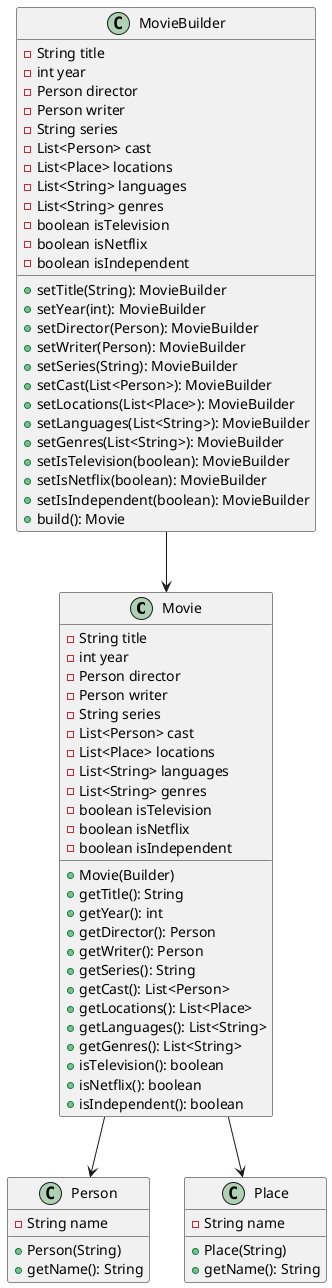 @startuml

class Movie {
    - String title
    - int year
    - Person director
    - Person writer
    - String series
    - List<Person> cast
    - List<Place> locations
    - List<String> languages
    - List<String> genres
    - boolean isTelevision
    - boolean isNetflix
    - boolean isIndependent
    + Movie(Builder)
    + getTitle(): String
    + getYear(): int
    + getDirector(): Person
    + getWriter(): Person
    + getSeries(): String
    + getCast(): List<Person>
    + getLocations(): List<Place>
    + getLanguages(): List<String>
    + getGenres(): List<String>
    + isTelevision(): boolean
    + isNetflix(): boolean
    + isIndependent(): boolean
}

class MovieBuilder {
    - String title
    - int year
    - Person director
    - Person writer
    - String series
    - List<Person> cast
    - List<Place> locations
    - List<String> languages
    - List<String> genres
    - boolean isTelevision
    - boolean isNetflix
    - boolean isIndependent
    + setTitle(String): MovieBuilder
    + setYear(int): MovieBuilder
    + setDirector(Person): MovieBuilder
    + setWriter(Person): MovieBuilder
    + setSeries(String): MovieBuilder
    + setCast(List<Person>): MovieBuilder
    + setLocations(List<Place>): MovieBuilder
    + setLanguages(List<String>): MovieBuilder
    + setGenres(List<String>): MovieBuilder
    + setIsTelevision(boolean): MovieBuilder
    + setIsNetflix(boolean): MovieBuilder
    + setIsIndependent(boolean): MovieBuilder
    + build(): Movie
}

class Person {
    - String name
    + Person(String)
    + getName(): String
}

class Place {
    - String name
    + Place(String)
    + getName(): String
}

MovieBuilder --> Movie
Movie --> Person
Movie --> Place

@enduml
